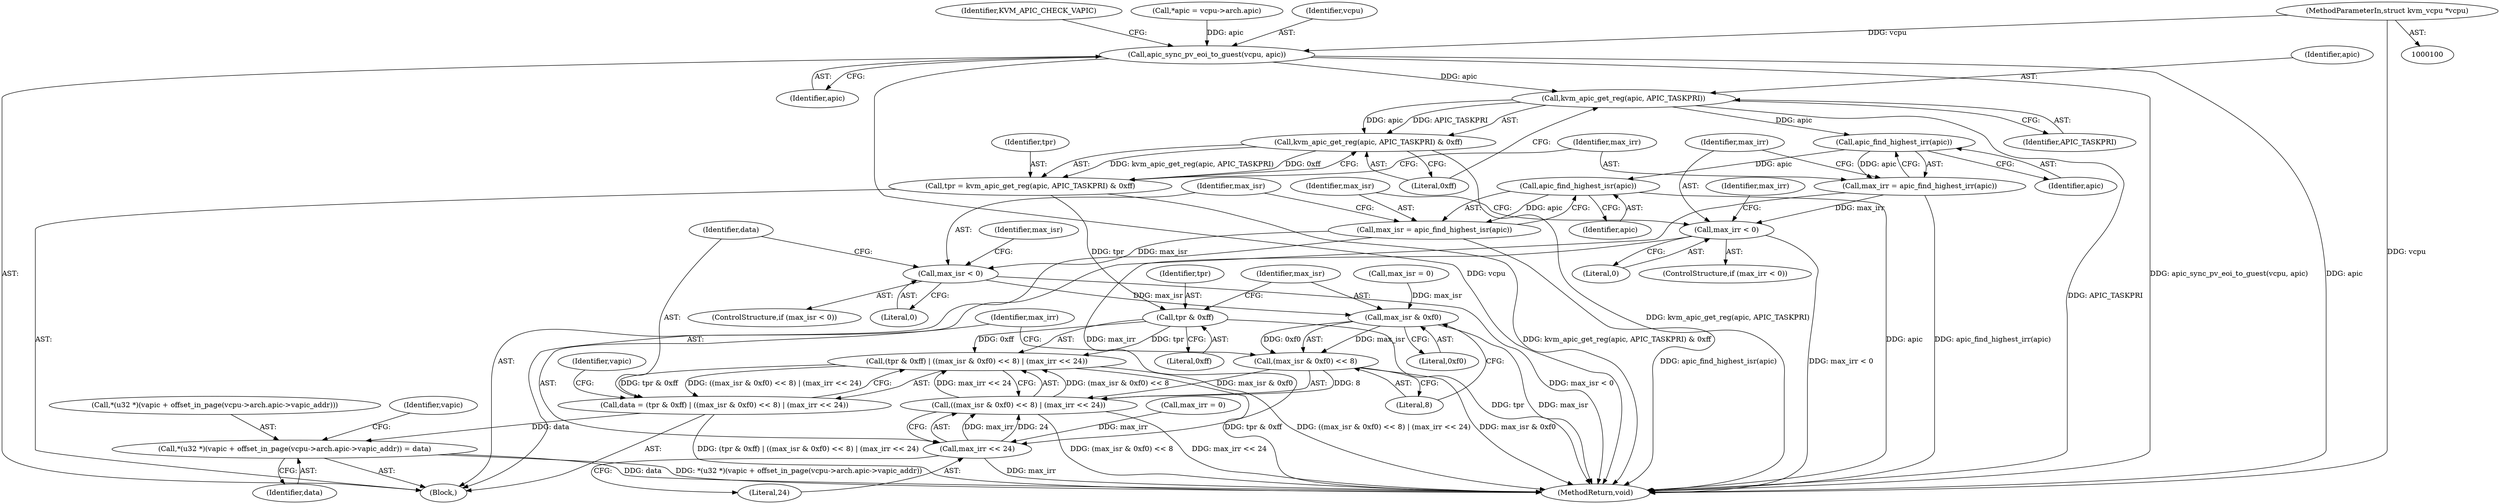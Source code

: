 digraph "1_linux_fda4e2e85589191b123d31cdc21fd33ee70f50fd_1@pointer" {
"1000101" [label="(MethodParameterIn,struct kvm_vcpu *vcpu)"];
"1000116" [label="(Call,apic_sync_pv_eoi_to_guest(vcpu, apic))"];
"1000133" [label="(Call,kvm_apic_get_reg(apic, APIC_TASKPRI))"];
"1000132" [label="(Call,kvm_apic_get_reg(apic, APIC_TASKPRI) & 0xff)"];
"1000130" [label="(Call,tpr = kvm_apic_get_reg(apic, APIC_TASKPRI) & 0xff)"];
"1000162" [label="(Call,tpr & 0xff)"];
"1000161" [label="(Call,(tpr & 0xff) | ((max_isr & 0xf0) << 8) | (max_irr << 24))"];
"1000159" [label="(Call,data = (tpr & 0xff) | ((max_isr & 0xf0) << 8) | (max_irr << 24))"];
"1000184" [label="(Call,*(u32 *)(vapic + offset_in_page(vcpu->arch.apic->vapic_addr)) = data)"];
"1000139" [label="(Call,apic_find_highest_irr(apic))"];
"1000137" [label="(Call,max_irr = apic_find_highest_irr(apic))"];
"1000142" [label="(Call,max_irr < 0)"];
"1000171" [label="(Call,max_irr << 24)"];
"1000165" [label="(Call,((max_isr & 0xf0) << 8) | (max_irr << 24))"];
"1000150" [label="(Call,apic_find_highest_isr(apic))"];
"1000148" [label="(Call,max_isr = apic_find_highest_isr(apic))"];
"1000153" [label="(Call,max_isr < 0)"];
"1000167" [label="(Call,max_isr & 0xf0)"];
"1000166" [label="(Call,(max_isr & 0xf0) << 8)"];
"1000185" [label="(Call,*(u32 *)(vapic + offset_in_page(vcpu->arch.apic->vapic_addr)))"];
"1000160" [label="(Identifier,data)"];
"1000166" [label="(Call,(max_isr & 0xf0) << 8)"];
"1000135" [label="(Identifier,APIC_TASKPRI)"];
"1000157" [label="(Identifier,max_isr)"];
"1000198" [label="(Identifier,data)"];
"1000138" [label="(Identifier,max_irr)"];
"1000150" [label="(Call,apic_find_highest_isr(apic))"];
"1000116" [label="(Call,apic_sync_pv_eoi_to_guest(vcpu, apic))"];
"1000163" [label="(Identifier,tpr)"];
"1000146" [label="(Identifier,max_irr)"];
"1000156" [label="(Call,max_isr = 0)"];
"1000161" [label="(Call,(tpr & 0xff) | ((max_isr & 0xf0) << 8) | (max_irr << 24))"];
"1000175" [label="(Identifier,vapic)"];
"1000201" [label="(MethodReturn,void)"];
"1000142" [label="(Call,max_irr < 0)"];
"1000162" [label="(Call,tpr & 0xff)"];
"1000132" [label="(Call,kvm_apic_get_reg(apic, APIC_TASKPRI) & 0xff)"];
"1000155" [label="(Literal,0)"];
"1000122" [label="(Identifier,KVM_APIC_CHECK_VAPIC)"];
"1000130" [label="(Call,tpr = kvm_apic_get_reg(apic, APIC_TASKPRI) & 0xff)"];
"1000108" [label="(Call,*apic = vcpu->arch.apic)"];
"1000169" [label="(Literal,0xf0)"];
"1000148" [label="(Call,max_isr = apic_find_highest_isr(apic))"];
"1000136" [label="(Literal,0xff)"];
"1000170" [label="(Literal,8)"];
"1000165" [label="(Call,((max_isr & 0xf0) << 8) | (max_irr << 24))"];
"1000168" [label="(Identifier,max_isr)"];
"1000140" [label="(Identifier,apic)"];
"1000143" [label="(Identifier,max_irr)"];
"1000200" [label="(Identifier,vapic)"];
"1000154" [label="(Identifier,max_isr)"];
"1000167" [label="(Call,max_isr & 0xf0)"];
"1000134" [label="(Identifier,apic)"];
"1000159" [label="(Call,data = (tpr & 0xff) | ((max_isr & 0xf0) << 8) | (max_irr << 24))"];
"1000131" [label="(Identifier,tpr)"];
"1000149" [label="(Identifier,max_isr)"];
"1000133" [label="(Call,kvm_apic_get_reg(apic, APIC_TASKPRI))"];
"1000102" [label="(Block,)"];
"1000164" [label="(Literal,0xff)"];
"1000184" [label="(Call,*(u32 *)(vapic + offset_in_page(vcpu->arch.apic->vapic_addr)) = data)"];
"1000172" [label="(Identifier,max_irr)"];
"1000141" [label="(ControlStructure,if (max_irr < 0))"];
"1000173" [label="(Literal,24)"];
"1000153" [label="(Call,max_isr < 0)"];
"1000151" [label="(Identifier,apic)"];
"1000145" [label="(Call,max_irr = 0)"];
"1000101" [label="(MethodParameterIn,struct kvm_vcpu *vcpu)"];
"1000152" [label="(ControlStructure,if (max_isr < 0))"];
"1000139" [label="(Call,apic_find_highest_irr(apic))"];
"1000118" [label="(Identifier,apic)"];
"1000144" [label="(Literal,0)"];
"1000137" [label="(Call,max_irr = apic_find_highest_irr(apic))"];
"1000171" [label="(Call,max_irr << 24)"];
"1000117" [label="(Identifier,vcpu)"];
"1000101" -> "1000100"  [label="AST: "];
"1000101" -> "1000201"  [label="DDG: vcpu"];
"1000101" -> "1000116"  [label="DDG: vcpu"];
"1000116" -> "1000102"  [label="AST: "];
"1000116" -> "1000118"  [label="CFG: "];
"1000117" -> "1000116"  [label="AST: "];
"1000118" -> "1000116"  [label="AST: "];
"1000122" -> "1000116"  [label="CFG: "];
"1000116" -> "1000201"  [label="DDG: apic"];
"1000116" -> "1000201"  [label="DDG: vcpu"];
"1000116" -> "1000201"  [label="DDG: apic_sync_pv_eoi_to_guest(vcpu, apic)"];
"1000108" -> "1000116"  [label="DDG: apic"];
"1000116" -> "1000133"  [label="DDG: apic"];
"1000133" -> "1000132"  [label="AST: "];
"1000133" -> "1000135"  [label="CFG: "];
"1000134" -> "1000133"  [label="AST: "];
"1000135" -> "1000133"  [label="AST: "];
"1000136" -> "1000133"  [label="CFG: "];
"1000133" -> "1000201"  [label="DDG: APIC_TASKPRI"];
"1000133" -> "1000132"  [label="DDG: apic"];
"1000133" -> "1000132"  [label="DDG: APIC_TASKPRI"];
"1000133" -> "1000139"  [label="DDG: apic"];
"1000132" -> "1000130"  [label="AST: "];
"1000132" -> "1000136"  [label="CFG: "];
"1000136" -> "1000132"  [label="AST: "];
"1000130" -> "1000132"  [label="CFG: "];
"1000132" -> "1000201"  [label="DDG: kvm_apic_get_reg(apic, APIC_TASKPRI)"];
"1000132" -> "1000130"  [label="DDG: kvm_apic_get_reg(apic, APIC_TASKPRI)"];
"1000132" -> "1000130"  [label="DDG: 0xff"];
"1000130" -> "1000102"  [label="AST: "];
"1000131" -> "1000130"  [label="AST: "];
"1000138" -> "1000130"  [label="CFG: "];
"1000130" -> "1000201"  [label="DDG: kvm_apic_get_reg(apic, APIC_TASKPRI) & 0xff"];
"1000130" -> "1000162"  [label="DDG: tpr"];
"1000162" -> "1000161"  [label="AST: "];
"1000162" -> "1000164"  [label="CFG: "];
"1000163" -> "1000162"  [label="AST: "];
"1000164" -> "1000162"  [label="AST: "];
"1000168" -> "1000162"  [label="CFG: "];
"1000162" -> "1000201"  [label="DDG: tpr"];
"1000162" -> "1000161"  [label="DDG: tpr"];
"1000162" -> "1000161"  [label="DDG: 0xff"];
"1000161" -> "1000159"  [label="AST: "];
"1000161" -> "1000165"  [label="CFG: "];
"1000165" -> "1000161"  [label="AST: "];
"1000159" -> "1000161"  [label="CFG: "];
"1000161" -> "1000201"  [label="DDG: tpr & 0xff"];
"1000161" -> "1000201"  [label="DDG: ((max_isr & 0xf0) << 8) | (max_irr << 24)"];
"1000161" -> "1000159"  [label="DDG: tpr & 0xff"];
"1000161" -> "1000159"  [label="DDG: ((max_isr & 0xf0) << 8) | (max_irr << 24)"];
"1000165" -> "1000161"  [label="DDG: (max_isr & 0xf0) << 8"];
"1000165" -> "1000161"  [label="DDG: max_irr << 24"];
"1000159" -> "1000102"  [label="AST: "];
"1000160" -> "1000159"  [label="AST: "];
"1000175" -> "1000159"  [label="CFG: "];
"1000159" -> "1000201"  [label="DDG: (tpr & 0xff) | ((max_isr & 0xf0) << 8) | (max_irr << 24)"];
"1000159" -> "1000184"  [label="DDG: data"];
"1000184" -> "1000102"  [label="AST: "];
"1000184" -> "1000198"  [label="CFG: "];
"1000185" -> "1000184"  [label="AST: "];
"1000198" -> "1000184"  [label="AST: "];
"1000200" -> "1000184"  [label="CFG: "];
"1000184" -> "1000201"  [label="DDG: *(u32 *)(vapic + offset_in_page(vcpu->arch.apic->vapic_addr))"];
"1000184" -> "1000201"  [label="DDG: data"];
"1000139" -> "1000137"  [label="AST: "];
"1000139" -> "1000140"  [label="CFG: "];
"1000140" -> "1000139"  [label="AST: "];
"1000137" -> "1000139"  [label="CFG: "];
"1000139" -> "1000137"  [label="DDG: apic"];
"1000139" -> "1000150"  [label="DDG: apic"];
"1000137" -> "1000102"  [label="AST: "];
"1000138" -> "1000137"  [label="AST: "];
"1000143" -> "1000137"  [label="CFG: "];
"1000137" -> "1000201"  [label="DDG: apic_find_highest_irr(apic)"];
"1000137" -> "1000142"  [label="DDG: max_irr"];
"1000142" -> "1000141"  [label="AST: "];
"1000142" -> "1000144"  [label="CFG: "];
"1000143" -> "1000142"  [label="AST: "];
"1000144" -> "1000142"  [label="AST: "];
"1000146" -> "1000142"  [label="CFG: "];
"1000149" -> "1000142"  [label="CFG: "];
"1000142" -> "1000201"  [label="DDG: max_irr < 0"];
"1000142" -> "1000171"  [label="DDG: max_irr"];
"1000171" -> "1000165"  [label="AST: "];
"1000171" -> "1000173"  [label="CFG: "];
"1000172" -> "1000171"  [label="AST: "];
"1000173" -> "1000171"  [label="AST: "];
"1000165" -> "1000171"  [label="CFG: "];
"1000171" -> "1000201"  [label="DDG: max_irr"];
"1000171" -> "1000165"  [label="DDG: max_irr"];
"1000171" -> "1000165"  [label="DDG: 24"];
"1000145" -> "1000171"  [label="DDG: max_irr"];
"1000166" -> "1000165"  [label="AST: "];
"1000165" -> "1000201"  [label="DDG: (max_isr & 0xf0) << 8"];
"1000165" -> "1000201"  [label="DDG: max_irr << 24"];
"1000166" -> "1000165"  [label="DDG: max_isr & 0xf0"];
"1000166" -> "1000165"  [label="DDG: 8"];
"1000150" -> "1000148"  [label="AST: "];
"1000150" -> "1000151"  [label="CFG: "];
"1000151" -> "1000150"  [label="AST: "];
"1000148" -> "1000150"  [label="CFG: "];
"1000150" -> "1000201"  [label="DDG: apic"];
"1000150" -> "1000148"  [label="DDG: apic"];
"1000148" -> "1000102"  [label="AST: "];
"1000149" -> "1000148"  [label="AST: "];
"1000154" -> "1000148"  [label="CFG: "];
"1000148" -> "1000201"  [label="DDG: apic_find_highest_isr(apic)"];
"1000148" -> "1000153"  [label="DDG: max_isr"];
"1000153" -> "1000152"  [label="AST: "];
"1000153" -> "1000155"  [label="CFG: "];
"1000154" -> "1000153"  [label="AST: "];
"1000155" -> "1000153"  [label="AST: "];
"1000157" -> "1000153"  [label="CFG: "];
"1000160" -> "1000153"  [label="CFG: "];
"1000153" -> "1000201"  [label="DDG: max_isr < 0"];
"1000153" -> "1000167"  [label="DDG: max_isr"];
"1000167" -> "1000166"  [label="AST: "];
"1000167" -> "1000169"  [label="CFG: "];
"1000168" -> "1000167"  [label="AST: "];
"1000169" -> "1000167"  [label="AST: "];
"1000170" -> "1000167"  [label="CFG: "];
"1000167" -> "1000201"  [label="DDG: max_isr"];
"1000167" -> "1000166"  [label="DDG: max_isr"];
"1000167" -> "1000166"  [label="DDG: 0xf0"];
"1000156" -> "1000167"  [label="DDG: max_isr"];
"1000166" -> "1000170"  [label="CFG: "];
"1000170" -> "1000166"  [label="AST: "];
"1000172" -> "1000166"  [label="CFG: "];
"1000166" -> "1000201"  [label="DDG: max_isr & 0xf0"];
}
